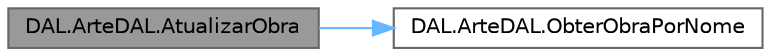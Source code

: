 digraph "DAL.ArteDAL.AtualizarObra"
{
 // LATEX_PDF_SIZE
  bgcolor="transparent";
  edge [fontname=Helvetica,fontsize=10,labelfontname=Helvetica,labelfontsize=10];
  node [fontname=Helvetica,fontsize=10,shape=box,height=0.2,width=0.4];
  rankdir="LR";
  Node1 [id="Node000001",label="DAL.ArteDAL.AtualizarObra",height=0.2,width=0.4,color="gray40", fillcolor="grey60", style="filled", fontcolor="black",tooltip="Atualiza uma obra de arte existente com novas informações."];
  Node1 -> Node2 [id="edge1_Node000001_Node000002",color="steelblue1",style="solid",tooltip=" "];
  Node2 [id="Node000002",label="DAL.ArteDAL.ObterObraPorNome",height=0.2,width=0.4,color="grey40", fillcolor="white", style="filled",URL="$class_d_a_l_1_1_arte_d_a_l.html#aec45f28579bb75940bca73727843a726",tooltip="Obtém uma obra de arte pelo seu nome."];
}

